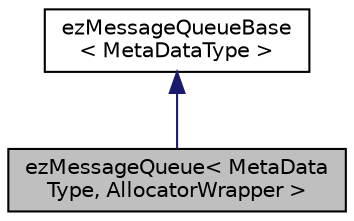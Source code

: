 digraph "ezMessageQueue&lt; MetaDataType, AllocatorWrapper &gt;"
{
 // LATEX_PDF_SIZE
  edge [fontname="Helvetica",fontsize="10",labelfontname="Helvetica",labelfontsize="10"];
  node [fontname="Helvetica",fontsize="10",shape=record];
  Node1 [label="ezMessageQueue\< MetaData\lType, AllocatorWrapper \>",height=0.2,width=0.4,color="black", fillcolor="grey75", style="filled", fontcolor="black",tooltip=" "];
  Node2 -> Node1 [dir="back",color="midnightblue",fontsize="10",style="solid",fontname="Helvetica"];
  Node2 [label="ezMessageQueueBase\l\< MetaDataType \>",height=0.2,width=0.4,color="black", fillcolor="white", style="filled",URL="$d4/dbf/classez_message_queue_base.htm",tooltip="Implementation of a message queue on top of a deque."];
}

